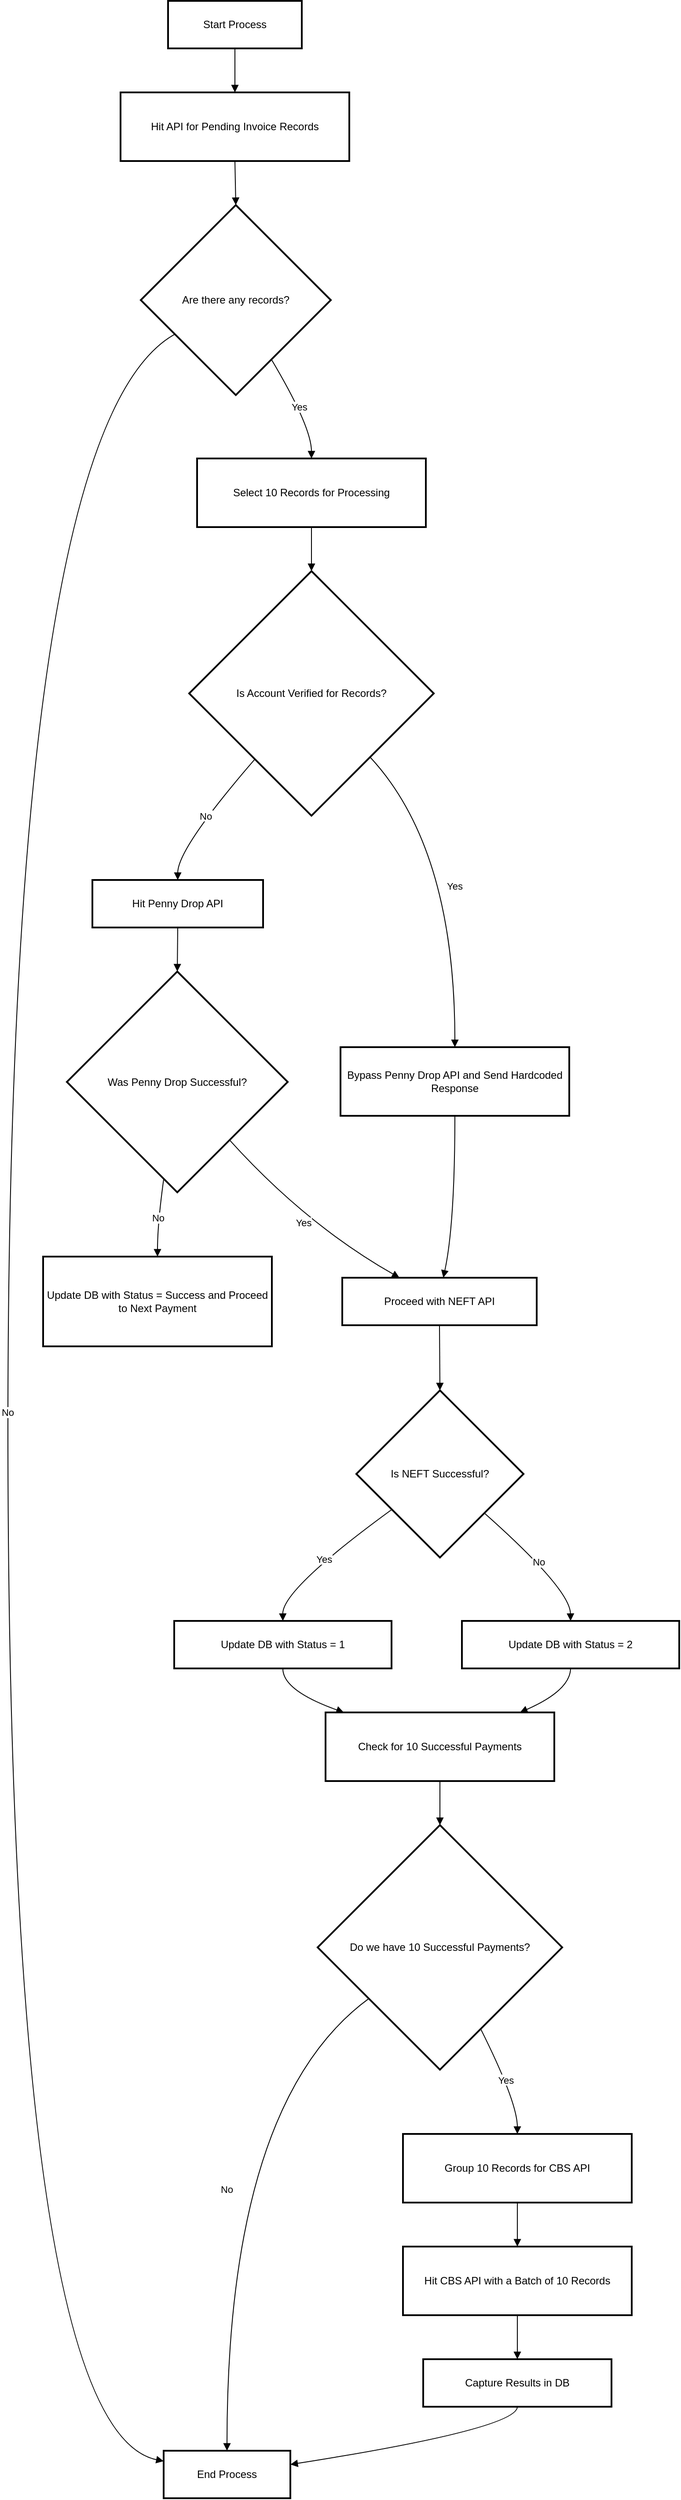<mxfile version="26.0.6">
  <diagram name="Page-1" id="A_48imCaFxA3NoTbkuuD">
    <mxGraphModel>
      <root>
        <mxCell id="0" />
        <mxCell id="1" parent="0" />
        <mxCell id="2" value="Start Process" style="whiteSpace=wrap;strokeWidth=2;" vertex="1" parent="1">
          <mxGeometry x="201" y="8" width="152" height="54" as="geometry" />
        </mxCell>
        <mxCell id="3" value="Hit API for Pending Invoice Records" style="whiteSpace=wrap;strokeWidth=2;" vertex="1" parent="1">
          <mxGeometry x="147" y="112" width="260" height="78" as="geometry" />
        </mxCell>
        <mxCell id="4" value="Are there any records?" style="rhombus;strokeWidth=2;whiteSpace=wrap;" vertex="1" parent="1">
          <mxGeometry x="170" y="240" width="216" height="216" as="geometry" />
        </mxCell>
        <mxCell id="5" value="Select 10 Records for Processing" style="whiteSpace=wrap;strokeWidth=2;" vertex="1" parent="1">
          <mxGeometry x="234" y="528" width="260" height="78" as="geometry" />
        </mxCell>
        <mxCell id="6" value="End Process" style="whiteSpace=wrap;strokeWidth=2;" vertex="1" parent="1">
          <mxGeometry x="196" y="2792" width="144" height="54" as="geometry" />
        </mxCell>
        <mxCell id="7" value="Is Account Verified for Records?" style="rhombus;strokeWidth=2;whiteSpace=wrap;" vertex="1" parent="1">
          <mxGeometry x="225" y="656" width="278" height="278" as="geometry" />
        </mxCell>
        <mxCell id="8" value="Bypass Penny Drop API and Send Hardcoded Response" style="whiteSpace=wrap;strokeWidth=2;" vertex="1" parent="1">
          <mxGeometry x="397" y="1197" width="260" height="78" as="geometry" />
        </mxCell>
        <mxCell id="9" value="Hit Penny Drop API" style="whiteSpace=wrap;strokeWidth=2;" vertex="1" parent="1">
          <mxGeometry x="115" y="1007" width="194" height="54" as="geometry" />
        </mxCell>
        <mxCell id="10" value="Was Penny Drop Successful?" style="rhombus;strokeWidth=2;whiteSpace=wrap;" vertex="1" parent="1">
          <mxGeometry x="86" y="1111" width="251" height="251" as="geometry" />
        </mxCell>
        <mxCell id="11" value="Proceed with NEFT API" style="whiteSpace=wrap;strokeWidth=2;" vertex="1" parent="1">
          <mxGeometry x="399" y="1459" width="221" height="54" as="geometry" />
        </mxCell>
        <mxCell id="12" value="Update DB with Status = Success and Proceed to Next Payment" style="whiteSpace=wrap;strokeWidth=2;" vertex="1" parent="1">
          <mxGeometry x="59" y="1435" width="260" height="102" as="geometry" />
        </mxCell>
        <mxCell id="13" value="Is NEFT Successful?" style="rhombus;strokeWidth=2;whiteSpace=wrap;" vertex="1" parent="1">
          <mxGeometry x="415" y="1587" width="190" height="190" as="geometry" />
        </mxCell>
        <mxCell id="14" value="Update DB with Status = 1" style="whiteSpace=wrap;strokeWidth=2;" vertex="1" parent="1">
          <mxGeometry x="208" y="1849" width="247" height="54" as="geometry" />
        </mxCell>
        <mxCell id="15" value="Update DB with Status = 2" style="whiteSpace=wrap;strokeWidth=2;" vertex="1" parent="1">
          <mxGeometry x="535" y="1849" width="247" height="54" as="geometry" />
        </mxCell>
        <mxCell id="16" value="Check for 10 Successful Payments" style="whiteSpace=wrap;strokeWidth=2;" vertex="1" parent="1">
          <mxGeometry x="380" y="1953" width="260" height="78" as="geometry" />
        </mxCell>
        <mxCell id="17" value="Do we have 10 Successful Payments?" style="rhombus;strokeWidth=2;whiteSpace=wrap;" vertex="1" parent="1">
          <mxGeometry x="371" y="2081" width="278" height="278" as="geometry" />
        </mxCell>
        <mxCell id="18" value="Group 10 Records for CBS API" style="whiteSpace=wrap;strokeWidth=2;" vertex="1" parent="1">
          <mxGeometry x="468" y="2432" width="260" height="78" as="geometry" />
        </mxCell>
        <mxCell id="19" value="Hit CBS API with a Batch of 10 Records" style="whiteSpace=wrap;strokeWidth=2;" vertex="1" parent="1">
          <mxGeometry x="468" y="2560" width="260" height="78" as="geometry" />
        </mxCell>
        <mxCell id="20" value="Capture Results in DB" style="whiteSpace=wrap;strokeWidth=2;" vertex="1" parent="1">
          <mxGeometry x="491" y="2688" width="214" height="54" as="geometry" />
        </mxCell>
        <mxCell id="21" value="" style="curved=1;startArrow=none;endArrow=block;exitX=0.5;exitY=1;entryX=0.5;entryY=0;" edge="1" parent="1" source="2" target="3">
          <mxGeometry relative="1" as="geometry">
            <Array as="points" />
          </mxGeometry>
        </mxCell>
        <mxCell id="22" value="" style="curved=1;startArrow=none;endArrow=block;exitX=0.5;exitY=1;entryX=0.5;entryY=0;" edge="1" parent="1" source="3" target="4">
          <mxGeometry relative="1" as="geometry">
            <Array as="points" />
          </mxGeometry>
        </mxCell>
        <mxCell id="23" value="Yes" style="curved=1;startArrow=none;endArrow=block;exitX=0.8;exitY=1;entryX=0.5;entryY=0;" edge="1" parent="1" source="4" target="5">
          <mxGeometry relative="1" as="geometry">
            <Array as="points">
              <mxPoint x="364" y="492" />
            </Array>
          </mxGeometry>
        </mxCell>
        <mxCell id="24" value="No" style="curved=1;startArrow=none;endArrow=block;exitX=0;exitY=0.78;entryX=0;entryY=0.22;" edge="1" parent="1" source="4" target="6">
          <mxGeometry relative="1" as="geometry">
            <Array as="points">
              <mxPoint x="19" y="492" />
              <mxPoint x="19" y="2767" />
            </Array>
          </mxGeometry>
        </mxCell>
        <mxCell id="25" value="" style="curved=1;startArrow=none;endArrow=block;exitX=0.5;exitY=1;entryX=0.5;entryY=0;" edge="1" parent="1" source="5" target="7">
          <mxGeometry relative="1" as="geometry">
            <Array as="points" />
          </mxGeometry>
        </mxCell>
        <mxCell id="26" value="Yes" style="curved=1;startArrow=none;endArrow=block;exitX=0.96;exitY=1;entryX=0.5;entryY=0.01;" edge="1" parent="1" source="7" target="8">
          <mxGeometry relative="1" as="geometry">
            <Array as="points">
              <mxPoint x="527" y="971" />
            </Array>
          </mxGeometry>
        </mxCell>
        <mxCell id="27" value="No" style="curved=1;startArrow=none;endArrow=block;exitX=0.07;exitY=1;entryX=0.5;entryY=0;" edge="1" parent="1" source="7" target="9">
          <mxGeometry relative="1" as="geometry">
            <Array as="points">
              <mxPoint x="212" y="971" />
            </Array>
          </mxGeometry>
        </mxCell>
        <mxCell id="28" value="" style="curved=1;startArrow=none;endArrow=block;exitX=0.5;exitY=1;entryX=0.5;entryY=0;" edge="1" parent="1" source="9" target="10">
          <mxGeometry relative="1" as="geometry">
            <Array as="points" />
          </mxGeometry>
        </mxCell>
        <mxCell id="29" value="Yes" style="curved=1;startArrow=none;endArrow=block;exitX=0.95;exitY=1;entryX=0.29;entryY=-0.01;" edge="1" parent="1" source="10" target="11">
          <mxGeometry relative="1" as="geometry">
            <Array as="points">
              <mxPoint x="357" y="1398" />
            </Array>
          </mxGeometry>
        </mxCell>
        <mxCell id="30" value="No" style="curved=1;startArrow=none;endArrow=block;exitX=0.43;exitY=1;entryX=0.5;entryY=0;" edge="1" parent="1" source="10" target="12">
          <mxGeometry relative="1" as="geometry">
            <Array as="points">
              <mxPoint x="189" y="1398" />
            </Array>
          </mxGeometry>
        </mxCell>
        <mxCell id="31" value="" style="curved=1;startArrow=none;endArrow=block;exitX=0.5;exitY=1.01;entryX=0.52;entryY=-0.01;" edge="1" parent="1" source="8" target="11">
          <mxGeometry relative="1" as="geometry">
            <Array as="points">
              <mxPoint x="527" y="1398" />
            </Array>
          </mxGeometry>
        </mxCell>
        <mxCell id="32" value="" style="curved=1;startArrow=none;endArrow=block;exitX=0.5;exitY=0.99;entryX=0.5;entryY=0;" edge="1" parent="1" source="11" target="13">
          <mxGeometry relative="1" as="geometry">
            <Array as="points" />
          </mxGeometry>
        </mxCell>
        <mxCell id="33" value="Yes" style="curved=1;startArrow=none;endArrow=block;exitX=0;exitY=0.87;entryX=0.5;entryY=0.01;" edge="1" parent="1" source="13" target="14">
          <mxGeometry relative="1" as="geometry">
            <Array as="points">
              <mxPoint x="331" y="1813" />
            </Array>
          </mxGeometry>
        </mxCell>
        <mxCell id="34" value="No" style="curved=1;startArrow=none;endArrow=block;exitX=1;exitY=0.94;entryX=0.5;entryY=0.01;" edge="1" parent="1" source="13" target="15">
          <mxGeometry relative="1" as="geometry">
            <Array as="points">
              <mxPoint x="658" y="1813" />
            </Array>
          </mxGeometry>
        </mxCell>
        <mxCell id="35" value="" style="curved=1;startArrow=none;endArrow=block;exitX=0.5;exitY=1.01;entryX=0.08;entryY=0;" edge="1" parent="1" source="14" target="16">
          <mxGeometry relative="1" as="geometry">
            <Array as="points">
              <mxPoint x="331" y="1928" />
            </Array>
          </mxGeometry>
        </mxCell>
        <mxCell id="36" value="" style="curved=1;startArrow=none;endArrow=block;exitX=0.5;exitY=1.01;entryX=0.85;entryY=0;" edge="1" parent="1" source="15" target="16">
          <mxGeometry relative="1" as="geometry">
            <Array as="points">
              <mxPoint x="658" y="1928" />
            </Array>
          </mxGeometry>
        </mxCell>
        <mxCell id="37" value="" style="curved=1;startArrow=none;endArrow=block;exitX=0.5;exitY=1;entryX=0.5;entryY=0;" edge="1" parent="1" source="16" target="17">
          <mxGeometry relative="1" as="geometry">
            <Array as="points" />
          </mxGeometry>
        </mxCell>
        <mxCell id="38" value="Yes" style="curved=1;startArrow=none;endArrow=block;exitX=0.75;exitY=1;entryX=0.5;entryY=0;" edge="1" parent="1" source="17" target="18">
          <mxGeometry relative="1" as="geometry">
            <Array as="points">
              <mxPoint x="598" y="2396" />
            </Array>
          </mxGeometry>
        </mxCell>
        <mxCell id="39" value="No" style="curved=1;startArrow=none;endArrow=block;exitX=0;exitY=0.86;entryX=0.5;entryY=0;" edge="1" parent="1" source="17" target="6">
          <mxGeometry relative="1" as="geometry">
            <Array as="points">
              <mxPoint x="268" y="2396" />
            </Array>
          </mxGeometry>
        </mxCell>
        <mxCell id="40" value="" style="curved=1;startArrow=none;endArrow=block;exitX=0.5;exitY=1;entryX=0.5;entryY=0;" edge="1" parent="1" source="18" target="19">
          <mxGeometry relative="1" as="geometry">
            <Array as="points" />
          </mxGeometry>
        </mxCell>
        <mxCell id="41" value="" style="curved=1;startArrow=none;endArrow=block;exitX=0.5;exitY=1;entryX=0.5;entryY=0;" edge="1" parent="1" source="19" target="20">
          <mxGeometry relative="1" as="geometry">
            <Array as="points" />
          </mxGeometry>
        </mxCell>
        <mxCell id="42" value="" style="curved=1;startArrow=none;endArrow=block;exitX=0.5;exitY=1;entryX=1;entryY=0.29;" edge="1" parent="1" source="20" target="6">
          <mxGeometry relative="1" as="geometry">
            <Array as="points">
              <mxPoint x="598" y="2767" />
            </Array>
          </mxGeometry>
        </mxCell>
      </root>
    </mxGraphModel>
  </diagram>
</mxfile>
